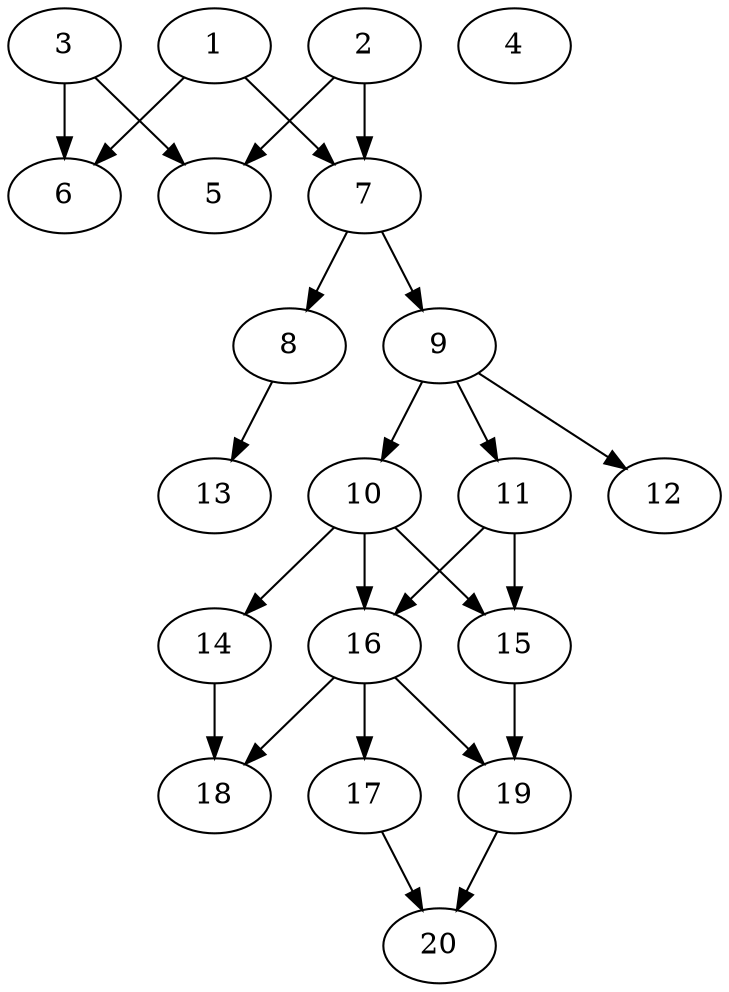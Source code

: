 // DAG automatically generated by daggen at Thu Oct  3 13:58:43 2019
// ./daggen --dot -n 20 --ccr 0.4 --fat 0.5 --regular 0.7 --density 0.5 --mindata 5242880 --maxdata 52428800 
digraph G {
  1 [size="93478400", alpha="0.15", expect_size="37391360"] 
  1 -> 6 [size ="37391360"]
  1 -> 7 [size ="37391360"]
  2 [size="59635200", alpha="0.18", expect_size="23854080"] 
  2 -> 5 [size ="23854080"]
  2 -> 7 [size ="23854080"]
  3 [size="84625920", alpha="0.06", expect_size="33850368"] 
  3 -> 5 [size ="33850368"]
  3 -> 6 [size ="33850368"]
  4 [size="75018240", alpha="0.03", expect_size="30007296"] 
  5 [size="96739840", alpha="0.03", expect_size="38695936"] 
  6 [size="70307840", alpha="0.13", expect_size="28123136"] 
  7 [size="90606080", alpha="0.03", expect_size="36242432"] 
  7 -> 8 [size ="36242432"]
  7 -> 9 [size ="36242432"]
  8 [size="85178880", alpha="0.17", expect_size="34071552"] 
  8 -> 13 [size ="34071552"]
  9 [size="72389120", alpha="0.18", expect_size="28955648"] 
  9 -> 10 [size ="28955648"]
  9 -> 11 [size ="28955648"]
  9 -> 12 [size ="28955648"]
  10 [size="38714880", alpha="0.20", expect_size="15485952"] 
  10 -> 14 [size ="15485952"]
  10 -> 15 [size ="15485952"]
  10 -> 16 [size ="15485952"]
  11 [size="58718720", alpha="0.07", expect_size="23487488"] 
  11 -> 15 [size ="23487488"]
  11 -> 16 [size ="23487488"]
  12 [size="29271040", alpha="0.14", expect_size="11708416"] 
  13 [size="16624640", alpha="0.08", expect_size="6649856"] 
  14 [size="49763840", alpha="0.03", expect_size="19905536"] 
  14 -> 18 [size ="19905536"]
  15 [size="65367040", alpha="0.07", expect_size="26146816"] 
  15 -> 19 [size ="26146816"]
  16 [size="80348160", alpha="0.14", expect_size="32139264"] 
  16 -> 17 [size ="32139264"]
  16 -> 18 [size ="32139264"]
  16 -> 19 [size ="32139264"]
  17 [size="40691200", alpha="0.00", expect_size="16276480"] 
  17 -> 20 [size ="16276480"]
  18 [size="58242560", alpha="0.09", expect_size="23297024"] 
  19 [size="42831360", alpha="0.03", expect_size="17132544"] 
  19 -> 20 [size ="17132544"]
  20 [size="28323840", alpha="0.20", expect_size="11329536"] 
}
